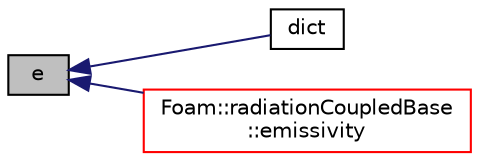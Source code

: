 digraph "e"
{
  bgcolor="transparent";
  edge [fontname="Helvetica",fontsize="10",labelfontname="Helvetica",labelfontsize="10"];
  node [fontname="Helvetica",fontsize="10",shape=record];
  rankdir="LR";
  Node1 [label="e",height=0.2,width=0.4,color="black", fillcolor="grey75", style="filled", fontcolor="black"];
  Node1 -> Node2 [dir="back",color="midnightblue",fontsize="10",style="solid",fontname="Helvetica"];
  Node2 [label="dict",height=0.2,width=0.4,color="black",URL="$a00011.html#a673ccade304bbbc88a006b8fdcb01523",tooltip="Reference to the dictionary. "];
  Node1 -> Node3 [dir="back",color="midnightblue",fontsize="10",style="solid",fontname="Helvetica"];
  Node3 [label="Foam::radiationCoupledBase\l::emissivity",height=0.2,width=0.4,color="red",URL="$a02104.html#a961b12b81e3a70d9195761a70e57907d",tooltip="Calculate corresponding emissivity field. "];
}
